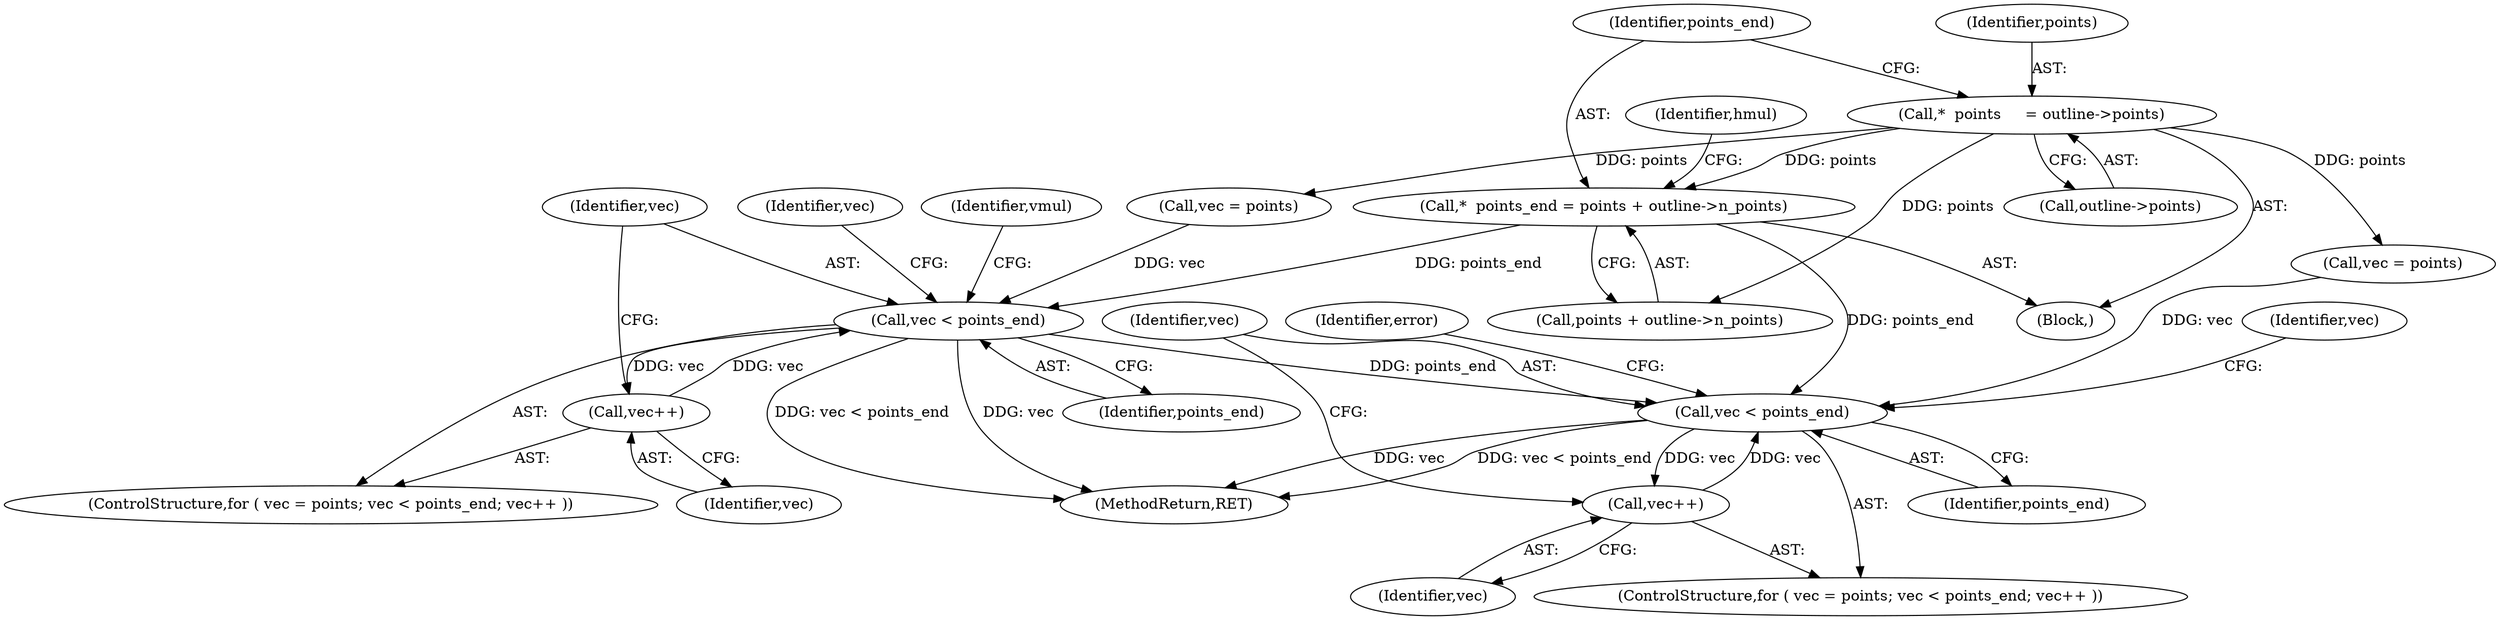 digraph "0_savannah_79972af4f0485a11dcb19551356c45245749fc5b@integer" {
"1000462" [label="(Call,*  points_end = points + outline->n_points)"];
"1000456" [label="(Call,*  points     = outline->points)"];
"1000476" [label="(Call,vec < points_end)"];
"1000479" [label="(Call,vec++)"];
"1000492" [label="(Call,vec < points_end)"];
"1000495" [label="(Call,vec++)"];
"1000457" [label="(Identifier,points)"];
"1000464" [label="(Call,points + outline->n_points)"];
"1000458" [label="(Call,outline->points)"];
"1000479" [label="(Call,vec++)"];
"1000609" [label="(MethodReturn,RET)"];
"1000499" [label="(Identifier,vec)"];
"1000489" [label="(Call,vec = points)"];
"1000496" [label="(Identifier,vec)"];
"1000483" [label="(Identifier,vec)"];
"1000472" [label="(ControlStructure,for ( vec = points; vec < points_end; vec++ ))"];
"1000503" [label="(Identifier,error)"];
"1000463" [label="(Identifier,points_end)"];
"1000477" [label="(Identifier,vec)"];
"1000493" [label="(Identifier,vec)"];
"1000476" [label="(Call,vec < points_end)"];
"1000471" [label="(Identifier,hmul)"];
"1000454" [label="(Block,)"];
"1000473" [label="(Call,vec = points)"];
"1000494" [label="(Identifier,points_end)"];
"1000478" [label="(Identifier,points_end)"];
"1000462" [label="(Call,*  points_end = points + outline->n_points)"];
"1000487" [label="(Identifier,vmul)"];
"1000456" [label="(Call,*  points     = outline->points)"];
"1000492" [label="(Call,vec < points_end)"];
"1000495" [label="(Call,vec++)"];
"1000480" [label="(Identifier,vec)"];
"1000488" [label="(ControlStructure,for ( vec = points; vec < points_end; vec++ ))"];
"1000462" -> "1000454"  [label="AST: "];
"1000462" -> "1000464"  [label="CFG: "];
"1000463" -> "1000462"  [label="AST: "];
"1000464" -> "1000462"  [label="AST: "];
"1000471" -> "1000462"  [label="CFG: "];
"1000456" -> "1000462"  [label="DDG: points"];
"1000462" -> "1000476"  [label="DDG: points_end"];
"1000462" -> "1000492"  [label="DDG: points_end"];
"1000456" -> "1000454"  [label="AST: "];
"1000456" -> "1000458"  [label="CFG: "];
"1000457" -> "1000456"  [label="AST: "];
"1000458" -> "1000456"  [label="AST: "];
"1000463" -> "1000456"  [label="CFG: "];
"1000456" -> "1000464"  [label="DDG: points"];
"1000456" -> "1000473"  [label="DDG: points"];
"1000456" -> "1000489"  [label="DDG: points"];
"1000476" -> "1000472"  [label="AST: "];
"1000476" -> "1000478"  [label="CFG: "];
"1000477" -> "1000476"  [label="AST: "];
"1000478" -> "1000476"  [label="AST: "];
"1000483" -> "1000476"  [label="CFG: "];
"1000487" -> "1000476"  [label="CFG: "];
"1000476" -> "1000609"  [label="DDG: vec < points_end"];
"1000476" -> "1000609"  [label="DDG: vec"];
"1000473" -> "1000476"  [label="DDG: vec"];
"1000479" -> "1000476"  [label="DDG: vec"];
"1000476" -> "1000479"  [label="DDG: vec"];
"1000476" -> "1000492"  [label="DDG: points_end"];
"1000479" -> "1000472"  [label="AST: "];
"1000479" -> "1000480"  [label="CFG: "];
"1000480" -> "1000479"  [label="AST: "];
"1000477" -> "1000479"  [label="CFG: "];
"1000492" -> "1000488"  [label="AST: "];
"1000492" -> "1000494"  [label="CFG: "];
"1000493" -> "1000492"  [label="AST: "];
"1000494" -> "1000492"  [label="AST: "];
"1000499" -> "1000492"  [label="CFG: "];
"1000503" -> "1000492"  [label="CFG: "];
"1000492" -> "1000609"  [label="DDG: vec"];
"1000492" -> "1000609"  [label="DDG: vec < points_end"];
"1000495" -> "1000492"  [label="DDG: vec"];
"1000489" -> "1000492"  [label="DDG: vec"];
"1000492" -> "1000495"  [label="DDG: vec"];
"1000495" -> "1000488"  [label="AST: "];
"1000495" -> "1000496"  [label="CFG: "];
"1000496" -> "1000495"  [label="AST: "];
"1000493" -> "1000495"  [label="CFG: "];
}
